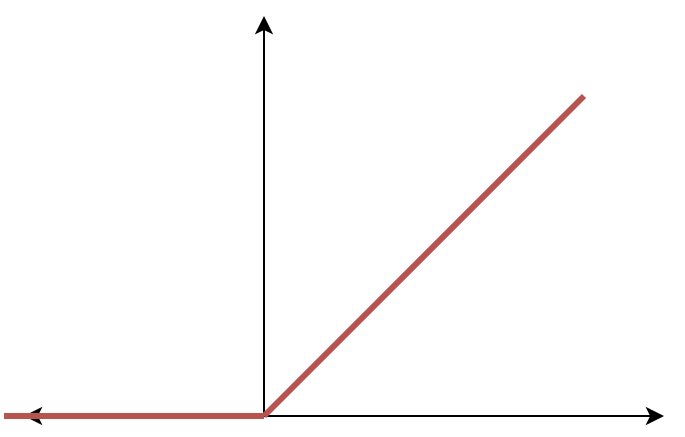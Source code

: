 <mxfile version="18.0.1" type="device"><diagram id="2gDWEfT5keJk0PvwmLAf" name="Page-1"><mxGraphModel dx="649" dy="981" grid="1" gridSize="10" guides="1" tooltips="1" connect="1" arrows="1" fold="1" page="1" pageScale="1" pageWidth="827" pageHeight="1169" math="0" shadow="0"><root><mxCell id="0"/><mxCell id="1" parent="0"/><mxCell id="nzUJuh26qQ9j0uajRBwd-1" value="" style="endArrow=classic;html=1;rounded=0;" edge="1" parent="1"><mxGeometry width="50" height="50" relative="1" as="geometry"><mxPoint x="160" y="440" as="sourcePoint"/><mxPoint x="160" y="240" as="targetPoint"/></mxGeometry></mxCell><mxCell id="nzUJuh26qQ9j0uajRBwd-2" value="" style="endArrow=classic;html=1;rounded=0;startArrow=classic;startFill=1;" edge="1" parent="1"><mxGeometry width="50" height="50" relative="1" as="geometry"><mxPoint x="40" y="440" as="sourcePoint"/><mxPoint x="360" y="440" as="targetPoint"/></mxGeometry></mxCell><mxCell id="nzUJuh26qQ9j0uajRBwd-3" value="" style="endArrow=none;html=1;rounded=0;fillColor=#f8cecc;strokeColor=#b85450;strokeWidth=3;" edge="1" parent="1"><mxGeometry width="50" height="50" relative="1" as="geometry"><mxPoint x="160" y="440" as="sourcePoint"/><mxPoint x="320" y="280" as="targetPoint"/></mxGeometry></mxCell><mxCell id="nzUJuh26qQ9j0uajRBwd-5" value="" style="endArrow=none;html=1;rounded=0;fillColor=#f8cecc;strokeColor=#b85450;strokeWidth=3;" edge="1" parent="1"><mxGeometry width="50" height="50" relative="1" as="geometry"><mxPoint x="30" y="440" as="sourcePoint"/><mxPoint x="160" y="440" as="targetPoint"/></mxGeometry></mxCell></root></mxGraphModel></diagram></mxfile>